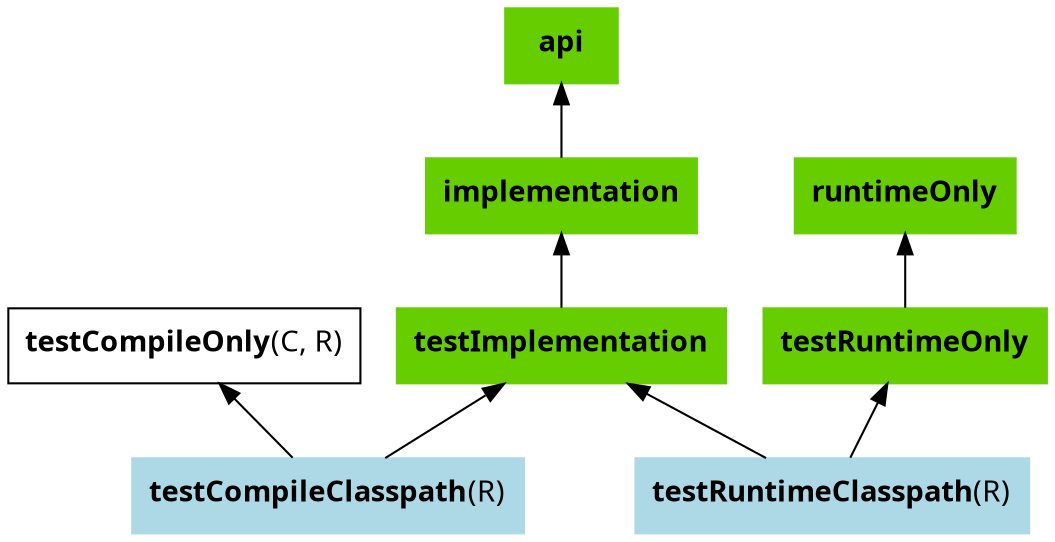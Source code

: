 digraph configurations {
    rankdir = BT;
   graph [ dpi = 100, fontname="Sans"];
   node [fontname = "Sans"];
   edge [fontname = "Sans"];

   "api" [shape="box", label=<<B>api</B>>, color="chartreuse3", bgcolor="chartreuse3", style="filled"]

   "implementation" [shape="box", label=<<B>implementation</B>>, color="chartreuse3", bgcolor="chartreuse3", style="filled"]
   "implementation" -> "api"

   "runtimeOnly" [shape="box", label=<<B>runtimeOnly</B>>, color="chartreuse3", bgcolor="chartreuse3", style="filled"]

   "testCompileClasspath" [shape="box", label=<<B>testCompileClasspath</B>(R)>, color="lightblue", bgcolor="lightblue", style="filled"]
   "testCompileClasspath" -> "testCompileOnly"
   "testCompileOnly" [shape="box", label=<<B>testCompileOnly</B>(C, R)>, ]
   "testCompileClasspath" -> "testImplementation"
   "testImplementation" [shape="box", label=<<B>testImplementation</B>>, color="chartreuse3", bgcolor="chartreuse3", style="filled"]
   "testImplementation" -> "implementation"

   "testRuntimeClasspath" [shape="box", label=<<B>testRuntimeClasspath</B>(R)>, color="lightblue", bgcolor="lightblue", style="filled"]
   "testRuntimeClasspath" -> "testRuntimeOnly"
   "testRuntimeOnly" [shape="box", label=<<B>testRuntimeOnly</B>>, color="chartreuse3", bgcolor="chartreuse3", style="filled"]
   "testRuntimeOnly" -> "runtimeOnly"
   "testRuntimeClasspath" -> "testImplementation"
}
